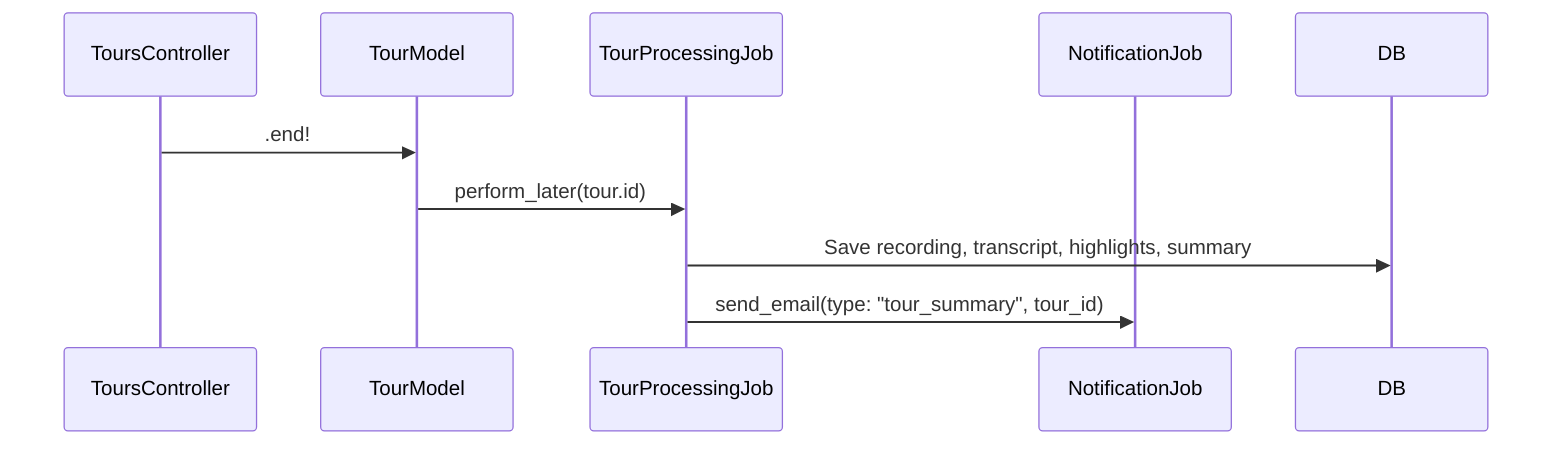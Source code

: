 sequenceDiagram
    participant ToursController
    participant TourModel
    participant TourProcessingJob
    participant NotificationJob
    participant DB

    %% Step 1: End tour
    ToursController->>TourModel: .end!
    TourModel->>TourProcessingJob: perform_later(tour.id)

    %% Step 2: Background processing inside TourProcessingJob
    TourProcessingJob->>DB: Save recording, transcript, highlights, summary
    TourProcessingJob->>NotificationJob: send_email(type: "tour_summary", tour_id)